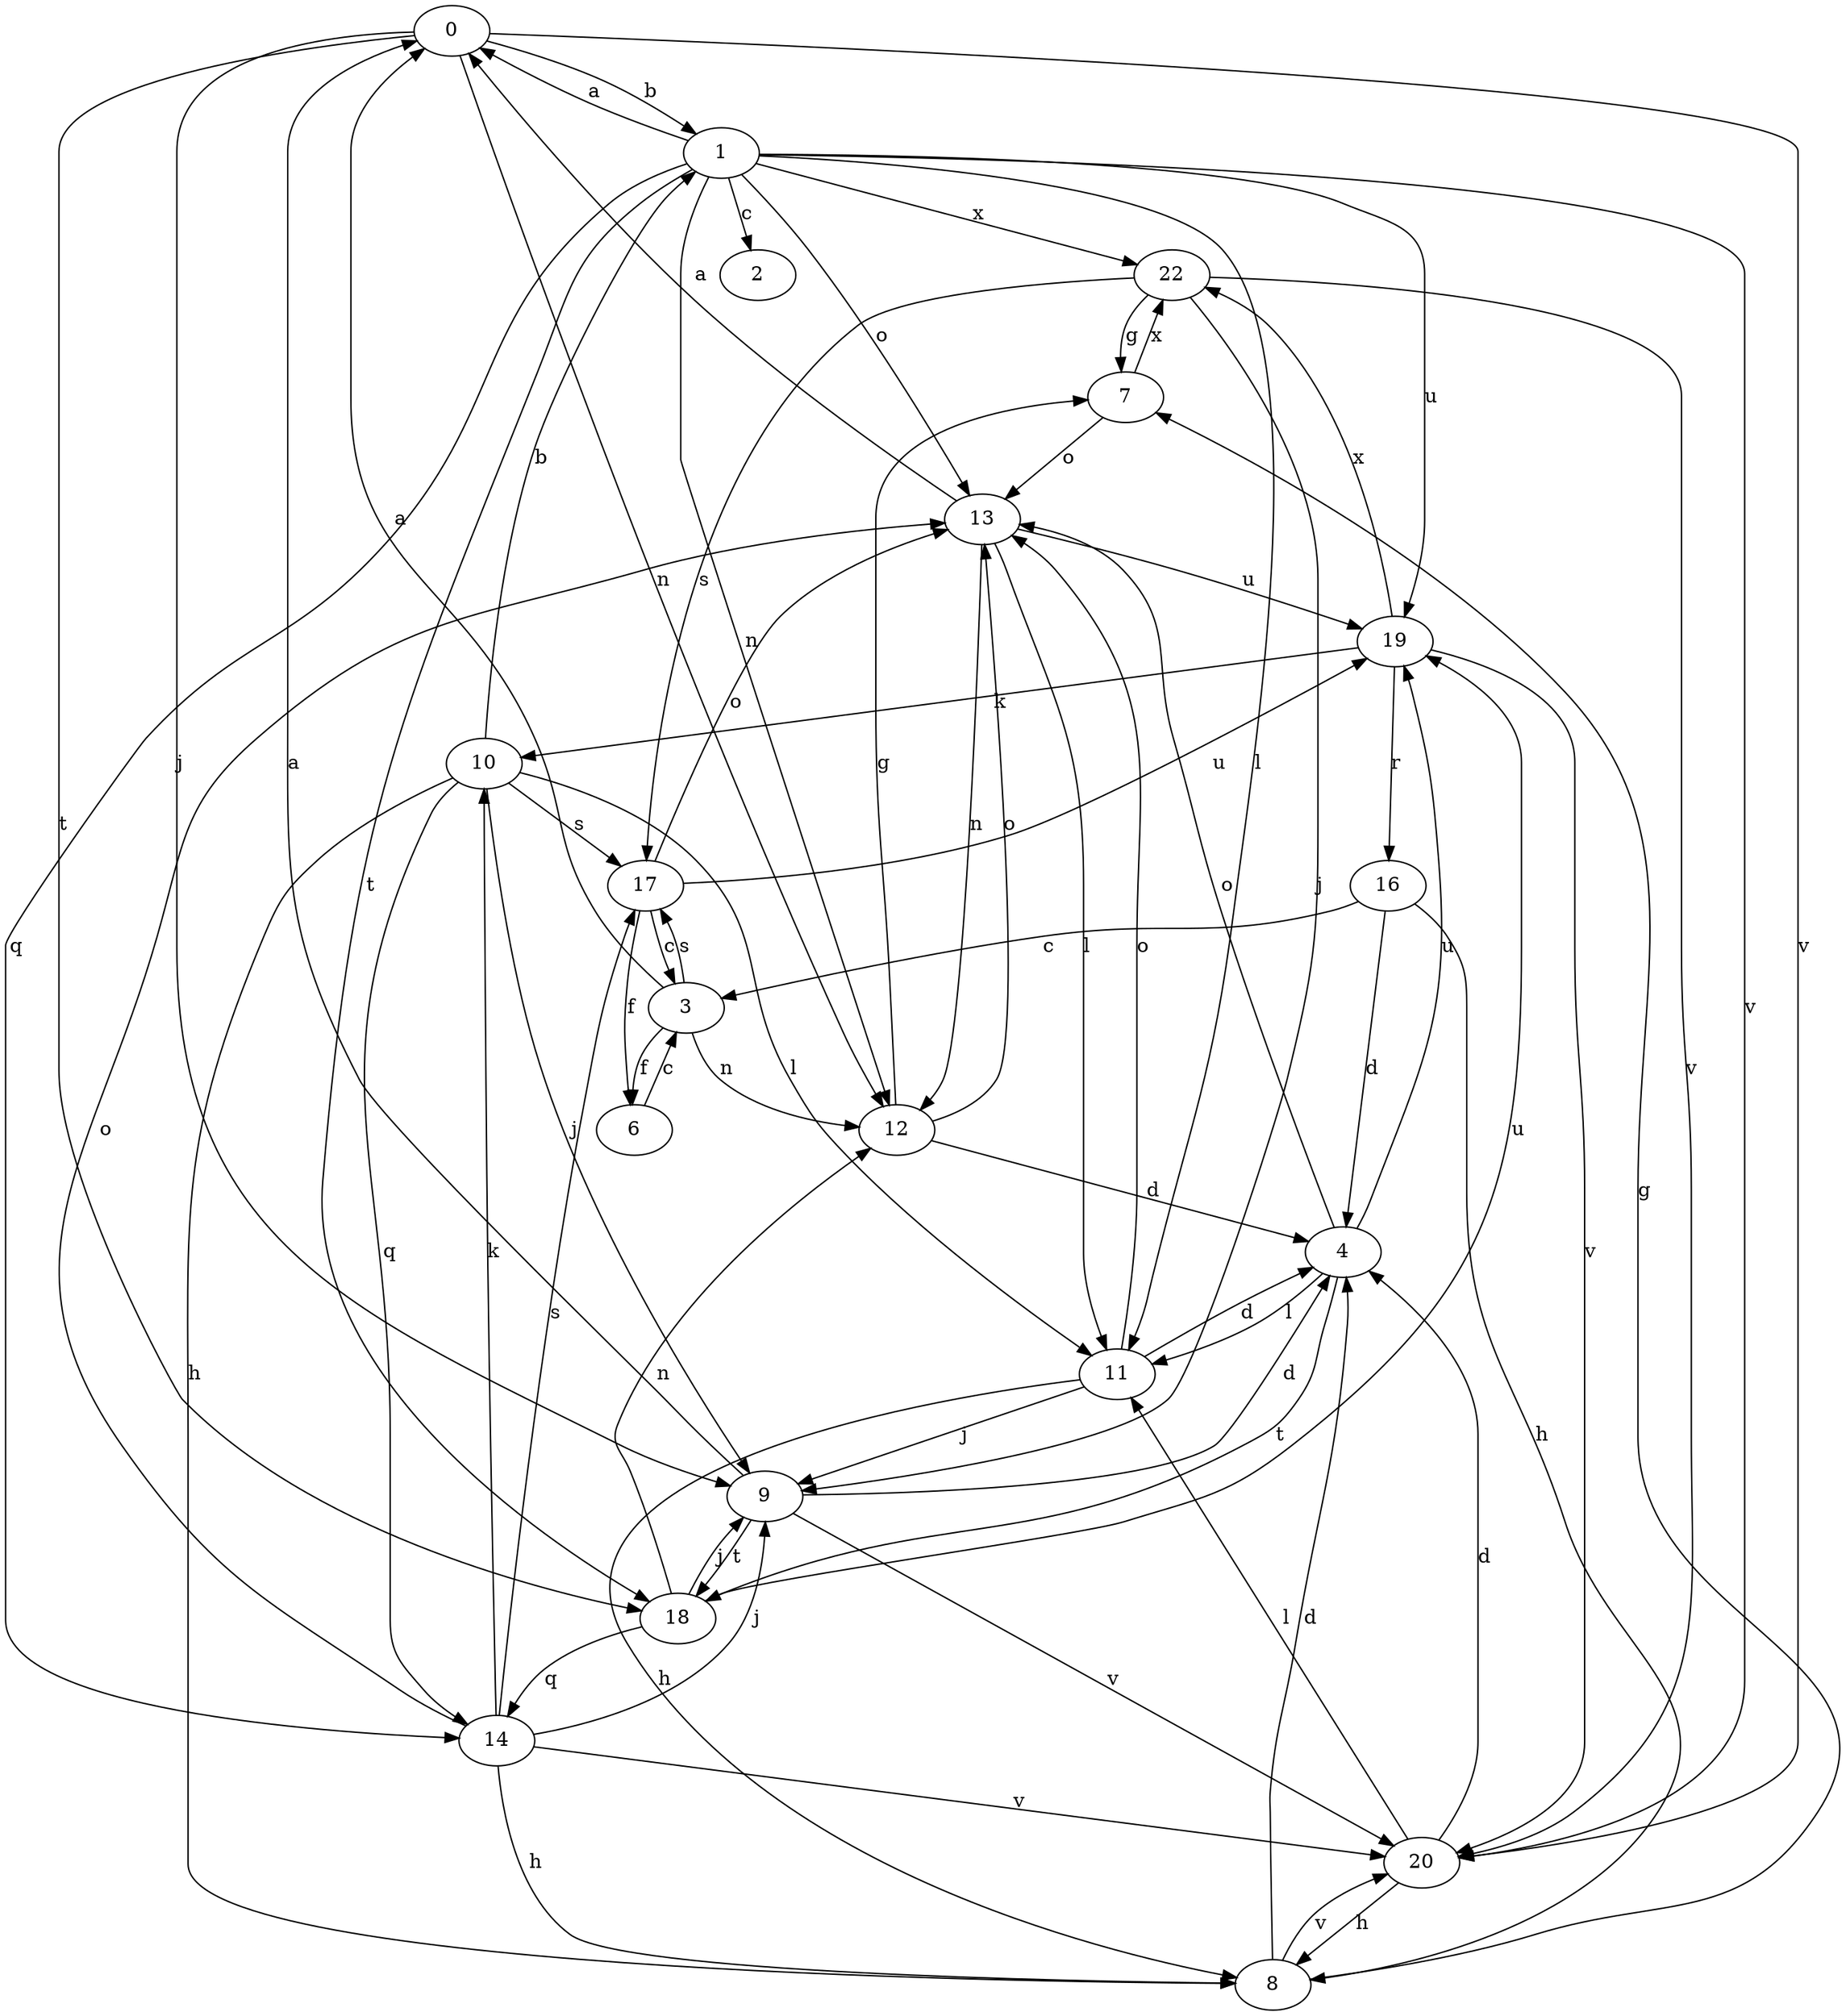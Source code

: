 strict digraph  {
0;
1;
2;
3;
4;
6;
7;
8;
9;
10;
11;
12;
13;
14;
16;
17;
18;
19;
20;
22;
0 -> 1  [label=b];
0 -> 9  [label=j];
0 -> 12  [label=n];
0 -> 18  [label=t];
0 -> 20  [label=v];
1 -> 0  [label=a];
1 -> 2  [label=c];
1 -> 11  [label=l];
1 -> 12  [label=n];
1 -> 13  [label=o];
1 -> 14  [label=q];
1 -> 18  [label=t];
1 -> 19  [label=u];
1 -> 20  [label=v];
1 -> 22  [label=x];
3 -> 0  [label=a];
3 -> 6  [label=f];
3 -> 12  [label=n];
3 -> 17  [label=s];
4 -> 11  [label=l];
4 -> 13  [label=o];
4 -> 18  [label=t];
4 -> 19  [label=u];
6 -> 3  [label=c];
7 -> 13  [label=o];
7 -> 22  [label=x];
8 -> 4  [label=d];
8 -> 7  [label=g];
8 -> 20  [label=v];
9 -> 0  [label=a];
9 -> 4  [label=d];
9 -> 18  [label=t];
9 -> 20  [label=v];
10 -> 1  [label=b];
10 -> 8  [label=h];
10 -> 9  [label=j];
10 -> 11  [label=l];
10 -> 14  [label=q];
10 -> 17  [label=s];
11 -> 4  [label=d];
11 -> 8  [label=h];
11 -> 9  [label=j];
11 -> 13  [label=o];
12 -> 4  [label=d];
12 -> 7  [label=g];
12 -> 13  [label=o];
13 -> 0  [label=a];
13 -> 11  [label=l];
13 -> 12  [label=n];
13 -> 19  [label=u];
14 -> 8  [label=h];
14 -> 9  [label=j];
14 -> 10  [label=k];
14 -> 13  [label=o];
14 -> 17  [label=s];
14 -> 20  [label=v];
16 -> 3  [label=c];
16 -> 4  [label=d];
16 -> 8  [label=h];
17 -> 3  [label=c];
17 -> 6  [label=f];
17 -> 13  [label=o];
17 -> 19  [label=u];
18 -> 9  [label=j];
18 -> 12  [label=n];
18 -> 14  [label=q];
18 -> 19  [label=u];
19 -> 10  [label=k];
19 -> 16  [label=r];
19 -> 20  [label=v];
19 -> 22  [label=x];
20 -> 4  [label=d];
20 -> 8  [label=h];
20 -> 11  [label=l];
22 -> 7  [label=g];
22 -> 9  [label=j];
22 -> 17  [label=s];
22 -> 20  [label=v];
}
